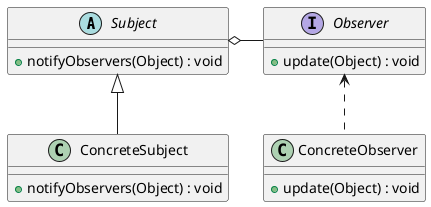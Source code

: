 @startuml

abstract class Subject{
    + notifyObservers(Object) : void
}

class ConcreteSubject{
    + notifyObservers(Object) : void
}

interface Observer{
    + update(Object) : void
}

class ConcreteObserver{
    + update(Object) : void
}

Subject <|-- ConcreteSubject
Observer <.. ConcreteObserver
Subject o-right- Observer


@enduml